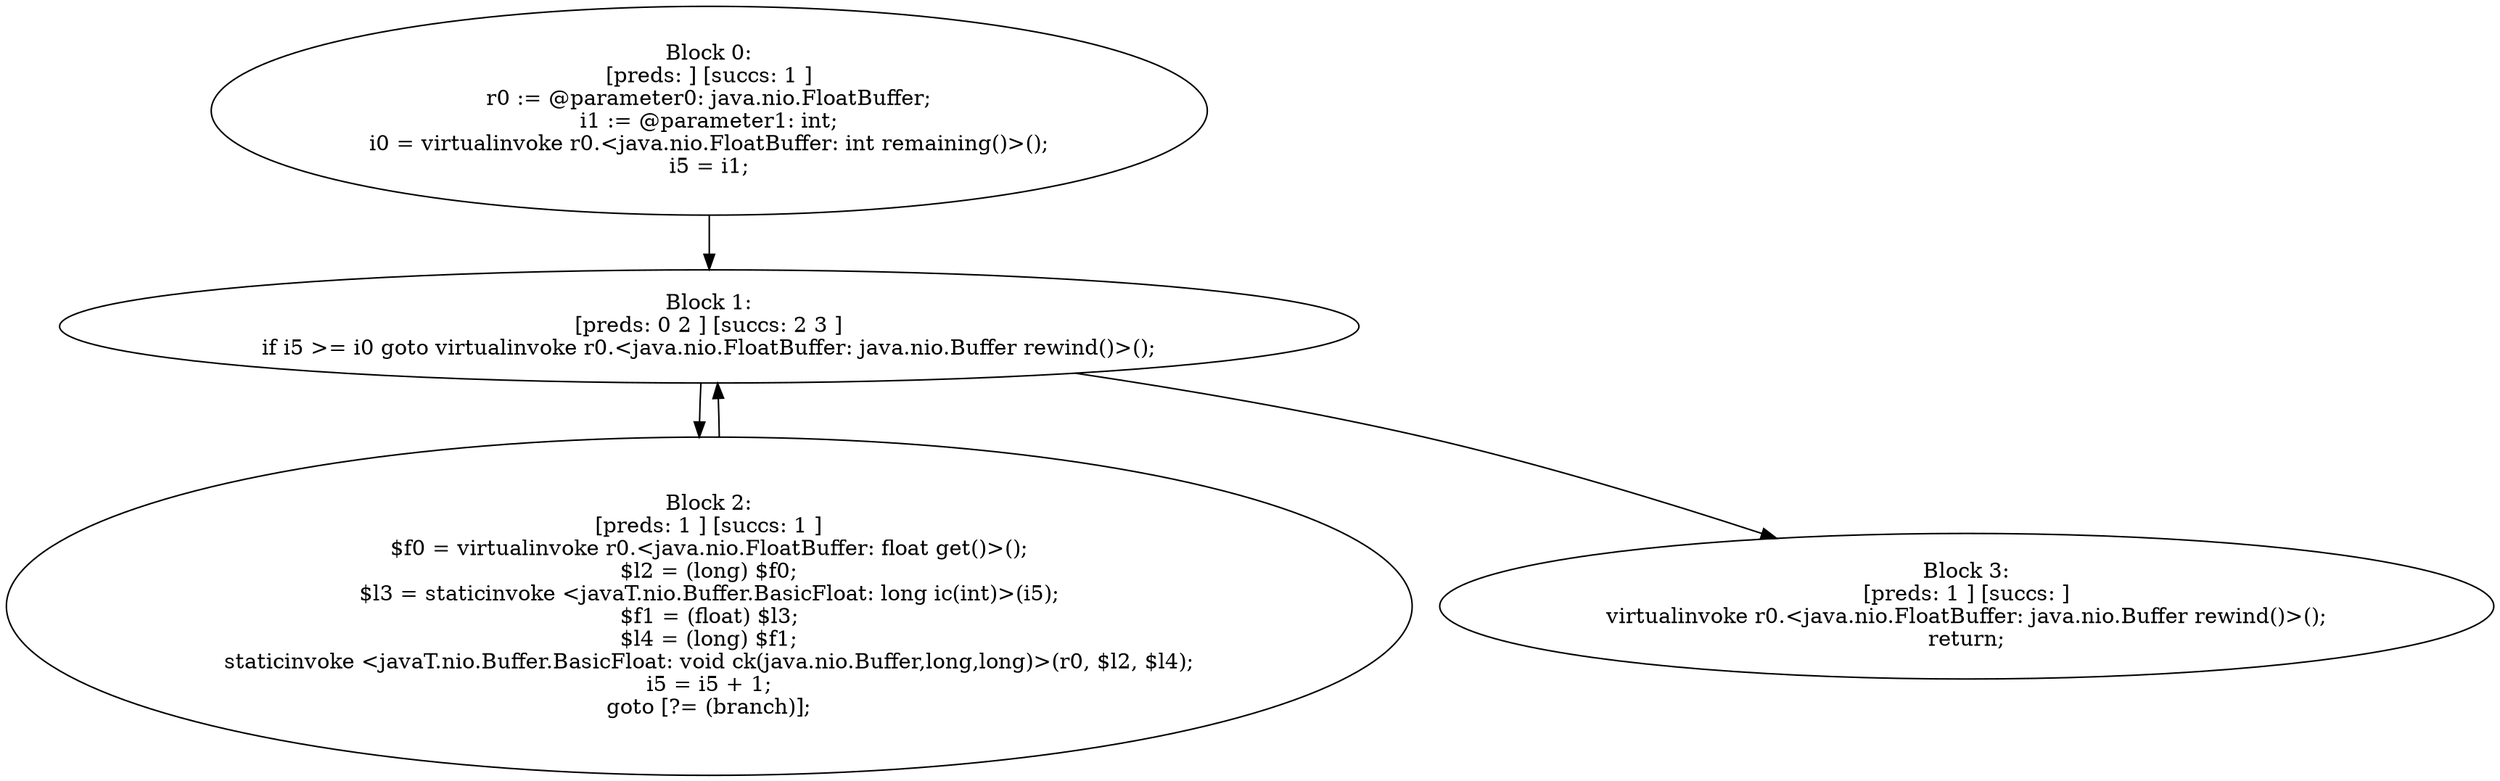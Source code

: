 digraph "unitGraph" {
    "Block 0:
[preds: ] [succs: 1 ]
r0 := @parameter0: java.nio.FloatBuffer;
i1 := @parameter1: int;
i0 = virtualinvoke r0.<java.nio.FloatBuffer: int remaining()>();
i5 = i1;
"
    "Block 1:
[preds: 0 2 ] [succs: 2 3 ]
if i5 >= i0 goto virtualinvoke r0.<java.nio.FloatBuffer: java.nio.Buffer rewind()>();
"
    "Block 2:
[preds: 1 ] [succs: 1 ]
$f0 = virtualinvoke r0.<java.nio.FloatBuffer: float get()>();
$l2 = (long) $f0;
$l3 = staticinvoke <javaT.nio.Buffer.BasicFloat: long ic(int)>(i5);
$f1 = (float) $l3;
$l4 = (long) $f1;
staticinvoke <javaT.nio.Buffer.BasicFloat: void ck(java.nio.Buffer,long,long)>(r0, $l2, $l4);
i5 = i5 + 1;
goto [?= (branch)];
"
    "Block 3:
[preds: 1 ] [succs: ]
virtualinvoke r0.<java.nio.FloatBuffer: java.nio.Buffer rewind()>();
return;
"
    "Block 0:
[preds: ] [succs: 1 ]
r0 := @parameter0: java.nio.FloatBuffer;
i1 := @parameter1: int;
i0 = virtualinvoke r0.<java.nio.FloatBuffer: int remaining()>();
i5 = i1;
"->"Block 1:
[preds: 0 2 ] [succs: 2 3 ]
if i5 >= i0 goto virtualinvoke r0.<java.nio.FloatBuffer: java.nio.Buffer rewind()>();
";
    "Block 1:
[preds: 0 2 ] [succs: 2 3 ]
if i5 >= i0 goto virtualinvoke r0.<java.nio.FloatBuffer: java.nio.Buffer rewind()>();
"->"Block 2:
[preds: 1 ] [succs: 1 ]
$f0 = virtualinvoke r0.<java.nio.FloatBuffer: float get()>();
$l2 = (long) $f0;
$l3 = staticinvoke <javaT.nio.Buffer.BasicFloat: long ic(int)>(i5);
$f1 = (float) $l3;
$l4 = (long) $f1;
staticinvoke <javaT.nio.Buffer.BasicFloat: void ck(java.nio.Buffer,long,long)>(r0, $l2, $l4);
i5 = i5 + 1;
goto [?= (branch)];
";
    "Block 1:
[preds: 0 2 ] [succs: 2 3 ]
if i5 >= i0 goto virtualinvoke r0.<java.nio.FloatBuffer: java.nio.Buffer rewind()>();
"->"Block 3:
[preds: 1 ] [succs: ]
virtualinvoke r0.<java.nio.FloatBuffer: java.nio.Buffer rewind()>();
return;
";
    "Block 2:
[preds: 1 ] [succs: 1 ]
$f0 = virtualinvoke r0.<java.nio.FloatBuffer: float get()>();
$l2 = (long) $f0;
$l3 = staticinvoke <javaT.nio.Buffer.BasicFloat: long ic(int)>(i5);
$f1 = (float) $l3;
$l4 = (long) $f1;
staticinvoke <javaT.nio.Buffer.BasicFloat: void ck(java.nio.Buffer,long,long)>(r0, $l2, $l4);
i5 = i5 + 1;
goto [?= (branch)];
"->"Block 1:
[preds: 0 2 ] [succs: 2 3 ]
if i5 >= i0 goto virtualinvoke r0.<java.nio.FloatBuffer: java.nio.Buffer rewind()>();
";
}
